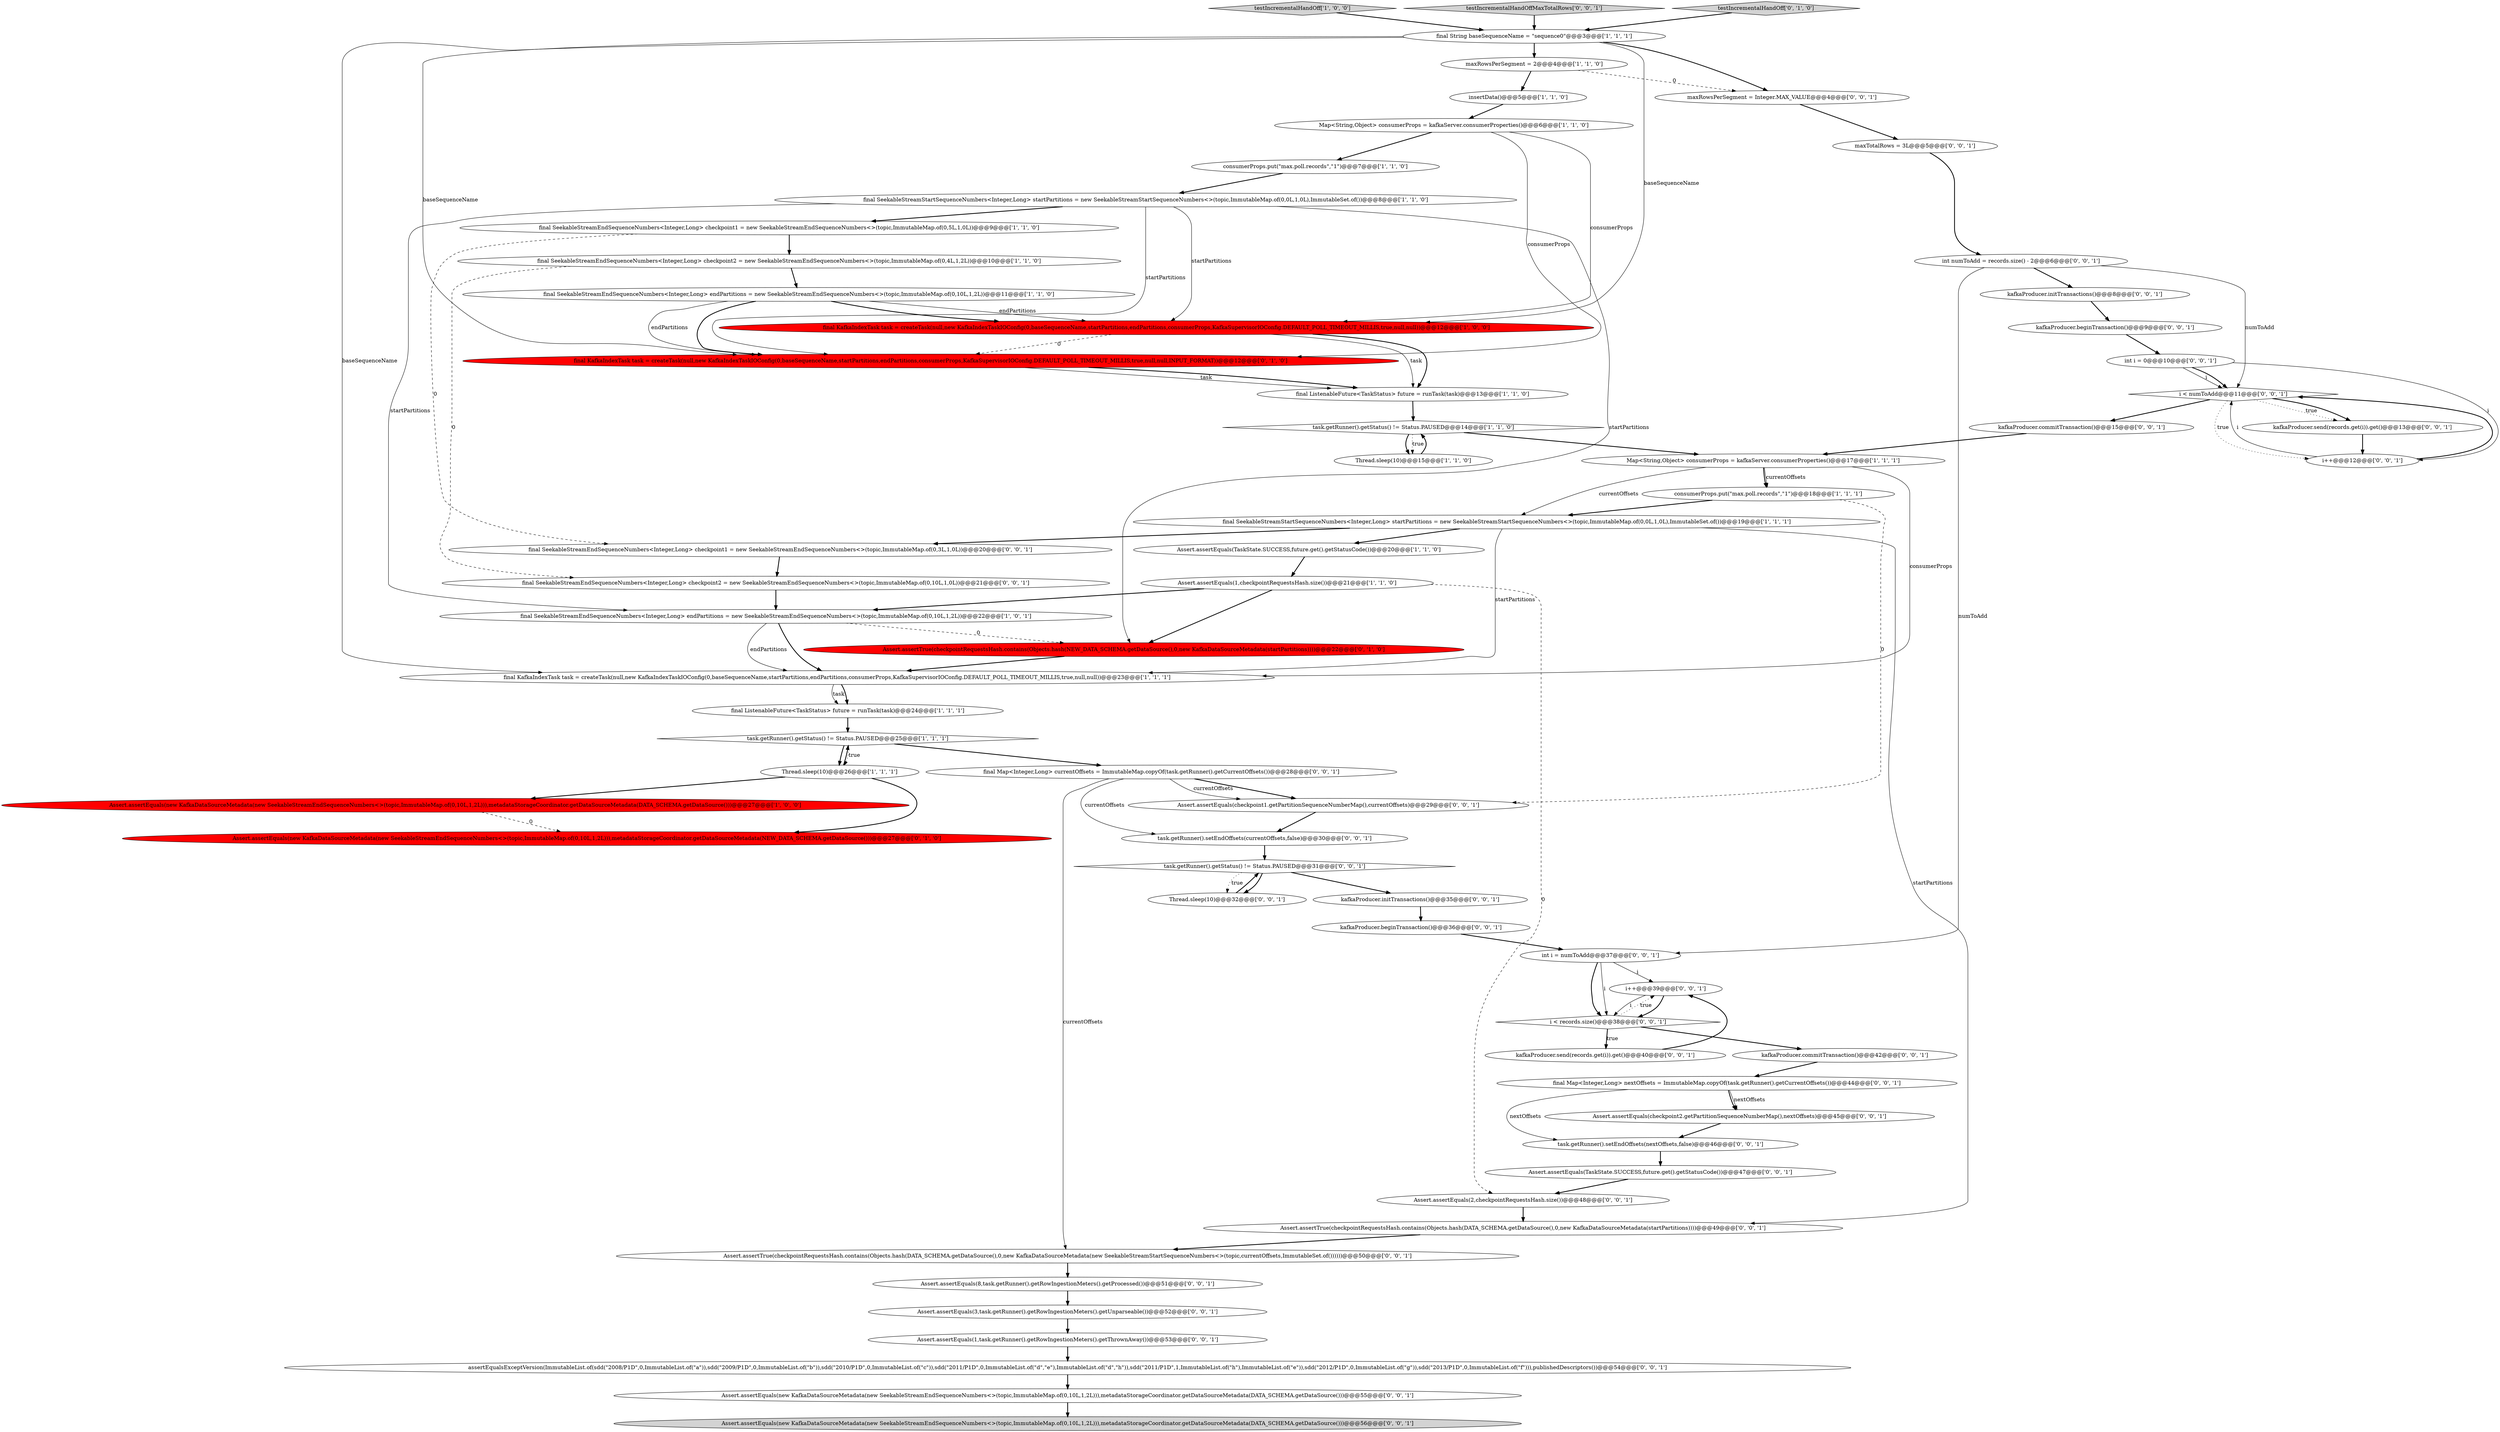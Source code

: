 digraph {
55 [style = filled, label = "Assert.assertEquals(checkpoint2.getPartitionSequenceNumberMap(),nextOffsets)@@@45@@@['0', '0', '1']", fillcolor = white, shape = ellipse image = "AAA0AAABBB3BBB"];
7 [style = filled, label = "Thread.sleep(10)@@@26@@@['1', '1', '1']", fillcolor = white, shape = ellipse image = "AAA0AAABBB1BBB"];
18 [style = filled, label = "final SeekableStreamStartSequenceNumbers<Integer,Long> startPartitions = new SeekableStreamStartSequenceNumbers<>(topic,ImmutableMap.of(0,0L,1,0L),ImmutableSet.of())@@@8@@@['1', '1', '0']", fillcolor = white, shape = ellipse image = "AAA0AAABBB1BBB"];
36 [style = filled, label = "Assert.assertEquals(8,task.getRunner().getRowIngestionMeters().getProcessed())@@@51@@@['0', '0', '1']", fillcolor = white, shape = ellipse image = "AAA0AAABBB3BBB"];
38 [style = filled, label = "Assert.assertEquals(checkpoint1.getPartitionSequenceNumberMap(),currentOffsets)@@@29@@@['0', '0', '1']", fillcolor = white, shape = ellipse image = "AAA0AAABBB3BBB"];
62 [style = filled, label = "kafkaProducer.beginTransaction()@@@9@@@['0', '0', '1']", fillcolor = white, shape = ellipse image = "AAA0AAABBB3BBB"];
65 [style = filled, label = "kafkaProducer.commitTransaction()@@@15@@@['0', '0', '1']", fillcolor = white, shape = ellipse image = "AAA0AAABBB3BBB"];
66 [style = filled, label = "kafkaProducer.initTransactions()@@@35@@@['0', '0', '1']", fillcolor = white, shape = ellipse image = "AAA0AAABBB3BBB"];
25 [style = filled, label = "Assert.assertTrue(checkpointRequestsHash.contains(Objects.hash(NEW_DATA_SCHEMA.getDataSource(),0,new KafkaDataSourceMetadata(startPartitions))))@@@22@@@['0', '1', '0']", fillcolor = red, shape = ellipse image = "AAA1AAABBB2BBB"];
54 [style = filled, label = "Assert.assertEquals(new KafkaDataSourceMetadata(new SeekableStreamEndSequenceNumbers<>(topic,ImmutableMap.of(0,10L,1,2L))),metadataStorageCoordinator.getDataSourceMetadata(DATA_SCHEMA.getDataSource()))@@@55@@@['0', '0', '1']", fillcolor = white, shape = ellipse image = "AAA0AAABBB3BBB"];
4 [style = filled, label = "Assert.assertEquals(1,checkpointRequestsHash.size())@@@21@@@['1', '1', '0']", fillcolor = white, shape = ellipse image = "AAA0AAABBB1BBB"];
17 [style = filled, label = "final KafkaIndexTask task = createTask(null,new KafkaIndexTaskIOConfig(0,baseSequenceName,startPartitions,endPartitions,consumerProps,KafkaSupervisorIOConfig.DEFAULT_POLL_TIMEOUT_MILLIS,true,null,null))@@@12@@@['1', '0', '0']", fillcolor = red, shape = ellipse image = "AAA1AAABBB1BBB"];
16 [style = filled, label = "final KafkaIndexTask task = createTask(null,new KafkaIndexTaskIOConfig(0,baseSequenceName,startPartitions,endPartitions,consumerProps,KafkaSupervisorIOConfig.DEFAULT_POLL_TIMEOUT_MILLIS,true,null,null))@@@23@@@['1', '1', '1']", fillcolor = white, shape = ellipse image = "AAA0AAABBB1BBB"];
9 [style = filled, label = "task.getRunner().getStatus() != Status.PAUSED@@@14@@@['1', '1', '0']", fillcolor = white, shape = diamond image = "AAA0AAABBB1BBB"];
24 [style = filled, label = "final SeekableStreamStartSequenceNumbers<Integer,Long> startPartitions = new SeekableStreamStartSequenceNumbers<>(topic,ImmutableMap.of(0,0L,1,0L),ImmutableSet.of())@@@19@@@['1', '1', '1']", fillcolor = white, shape = ellipse image = "AAA0AAABBB1BBB"];
32 [style = filled, label = "kafkaProducer.commitTransaction()@@@42@@@['0', '0', '1']", fillcolor = white, shape = ellipse image = "AAA0AAABBB3BBB"];
3 [style = filled, label = "consumerProps.put(\"max.poll.records\",\"1\")@@@18@@@['1', '1', '1']", fillcolor = white, shape = ellipse image = "AAA0AAABBB1BBB"];
35 [style = filled, label = "i++@@@39@@@['0', '0', '1']", fillcolor = white, shape = ellipse image = "AAA0AAABBB3BBB"];
46 [style = filled, label = "int i = 0@@@10@@@['0', '0', '1']", fillcolor = white, shape = ellipse image = "AAA0AAABBB3BBB"];
15 [style = filled, label = "insertData()@@@5@@@['1', '1', '0']", fillcolor = white, shape = ellipse image = "AAA0AAABBB1BBB"];
12 [style = filled, label = "Map<String,Object> consumerProps = kafkaServer.consumerProperties()@@@6@@@['1', '1', '0']", fillcolor = white, shape = ellipse image = "AAA0AAABBB1BBB"];
33 [style = filled, label = "Assert.assertTrue(checkpointRequestsHash.contains(Objects.hash(DATA_SCHEMA.getDataSource(),0,new KafkaDataSourceMetadata(startPartitions))))@@@49@@@['0', '0', '1']", fillcolor = white, shape = ellipse image = "AAA0AAABBB3BBB"];
47 [style = filled, label = "task.getRunner().setEndOffsets(nextOffsets,false)@@@46@@@['0', '0', '1']", fillcolor = white, shape = ellipse image = "AAA0AAABBB3BBB"];
61 [style = filled, label = "Assert.assertEquals(2,checkpointRequestsHash.size())@@@48@@@['0', '0', '1']", fillcolor = white, shape = ellipse image = "AAA0AAABBB3BBB"];
19 [style = filled, label = "final ListenableFuture<TaskStatus> future = runTask(task)@@@24@@@['1', '1', '1']", fillcolor = white, shape = ellipse image = "AAA0AAABBB1BBB"];
14 [style = filled, label = "final String baseSequenceName = \"sequence0\"@@@3@@@['1', '1', '1']", fillcolor = white, shape = ellipse image = "AAA0AAABBB1BBB"];
0 [style = filled, label = "Assert.assertEquals(TaskState.SUCCESS,future.get().getStatusCode())@@@20@@@['1', '1', '0']", fillcolor = white, shape = ellipse image = "AAA0AAABBB1BBB"];
31 [style = filled, label = "kafkaProducer.send(records.get(i)).get()@@@13@@@['0', '0', '1']", fillcolor = white, shape = ellipse image = "AAA0AAABBB3BBB"];
5 [style = filled, label = "maxRowsPerSegment = 2@@@4@@@['1', '1', '0']", fillcolor = white, shape = ellipse image = "AAA0AAABBB1BBB"];
44 [style = filled, label = "Assert.assertTrue(checkpointRequestsHash.contains(Objects.hash(DATA_SCHEMA.getDataSource(),0,new KafkaDataSourceMetadata(new SeekableStreamStartSequenceNumbers<>(topic,currentOffsets,ImmutableSet.of())))))@@@50@@@['0', '0', '1']", fillcolor = white, shape = ellipse image = "AAA0AAABBB3BBB"];
56 [style = filled, label = "maxRowsPerSegment = Integer.MAX_VALUE@@@4@@@['0', '0', '1']", fillcolor = white, shape = ellipse image = "AAA0AAABBB3BBB"];
6 [style = filled, label = "testIncrementalHandOff['1', '0', '0']", fillcolor = lightgray, shape = diamond image = "AAA0AAABBB1BBB"];
43 [style = filled, label = "task.getRunner().getStatus() != Status.PAUSED@@@31@@@['0', '0', '1']", fillcolor = white, shape = diamond image = "AAA0AAABBB3BBB"];
48 [style = filled, label = "i < records.size()@@@38@@@['0', '0', '1']", fillcolor = white, shape = diamond image = "AAA0AAABBB3BBB"];
53 [style = filled, label = "Assert.assertEquals(new KafkaDataSourceMetadata(new SeekableStreamEndSequenceNumbers<>(topic,ImmutableMap.of(0,10L,1,2L))),metadataStorageCoordinator.getDataSourceMetadata(DATA_SCHEMA.getDataSource()))@@@56@@@['0', '0', '1']", fillcolor = lightgray, shape = ellipse image = "AAA0AAABBB3BBB"];
64 [style = filled, label = "i < numToAdd@@@11@@@['0', '0', '1']", fillcolor = white, shape = diamond image = "AAA0AAABBB3BBB"];
21 [style = filled, label = "Map<String,Object> consumerProps = kafkaServer.consumerProperties()@@@17@@@['1', '1', '1']", fillcolor = white, shape = ellipse image = "AAA0AAABBB1BBB"];
22 [style = filled, label = "task.getRunner().getStatus() != Status.PAUSED@@@25@@@['1', '1', '1']", fillcolor = white, shape = diamond image = "AAA0AAABBB1BBB"];
58 [style = filled, label = "Assert.assertEquals(3,task.getRunner().getRowIngestionMeters().getUnparseable())@@@52@@@['0', '0', '1']", fillcolor = white, shape = ellipse image = "AAA0AAABBB3BBB"];
41 [style = filled, label = "Assert.assertEquals(1,task.getRunner().getRowIngestionMeters().getThrownAway())@@@53@@@['0', '0', '1']", fillcolor = white, shape = ellipse image = "AAA0AAABBB3BBB"];
34 [style = filled, label = "Thread.sleep(10)@@@32@@@['0', '0', '1']", fillcolor = white, shape = ellipse image = "AAA0AAABBB3BBB"];
40 [style = filled, label = "Assert.assertEquals(TaskState.SUCCESS,future.get().getStatusCode())@@@47@@@['0', '0', '1']", fillcolor = white, shape = ellipse image = "AAA0AAABBB3BBB"];
8 [style = filled, label = "Assert.assertEquals(new KafkaDataSourceMetadata(new SeekableStreamEndSequenceNumbers<>(topic,ImmutableMap.of(0,10L,1,2L))),metadataStorageCoordinator.getDataSourceMetadata(DATA_SCHEMA.getDataSource()))@@@27@@@['1', '0', '0']", fillcolor = red, shape = ellipse image = "AAA1AAABBB1BBB"];
37 [style = filled, label = "kafkaProducer.send(records.get(i)).get()@@@40@@@['0', '0', '1']", fillcolor = white, shape = ellipse image = "AAA0AAABBB3BBB"];
52 [style = filled, label = "kafkaProducer.beginTransaction()@@@36@@@['0', '0', '1']", fillcolor = white, shape = ellipse image = "AAA0AAABBB3BBB"];
11 [style = filled, label = "final SeekableStreamEndSequenceNumbers<Integer,Long> endPartitions = new SeekableStreamEndSequenceNumbers<>(topic,ImmutableMap.of(0,10L,1,2L))@@@11@@@['1', '1', '0']", fillcolor = white, shape = ellipse image = "AAA0AAABBB1BBB"];
29 [style = filled, label = "i++@@@12@@@['0', '0', '1']", fillcolor = white, shape = ellipse image = "AAA0AAABBB3BBB"];
2 [style = filled, label = "final SeekableStreamEndSequenceNumbers<Integer,Long> checkpoint1 = new SeekableStreamEndSequenceNumbers<>(topic,ImmutableMap.of(0,5L,1,0L))@@@9@@@['1', '1', '0']", fillcolor = white, shape = ellipse image = "AAA0AAABBB1BBB"];
20 [style = filled, label = "Thread.sleep(10)@@@15@@@['1', '1', '0']", fillcolor = white, shape = ellipse image = "AAA0AAABBB1BBB"];
59 [style = filled, label = "testIncrementalHandOffMaxTotalRows['0', '0', '1']", fillcolor = lightgray, shape = diamond image = "AAA0AAABBB3BBB"];
10 [style = filled, label = "final SeekableStreamEndSequenceNumbers<Integer,Long> endPartitions = new SeekableStreamEndSequenceNumbers<>(topic,ImmutableMap.of(0,10L,1,2L))@@@22@@@['1', '0', '1']", fillcolor = white, shape = ellipse image = "AAA0AAABBB1BBB"];
30 [style = filled, label = "maxTotalRows = 3L@@@5@@@['0', '0', '1']", fillcolor = white, shape = ellipse image = "AAA0AAABBB3BBB"];
42 [style = filled, label = "final SeekableStreamEndSequenceNumbers<Integer,Long> checkpoint1 = new SeekableStreamEndSequenceNumbers<>(topic,ImmutableMap.of(0,3L,1,0L))@@@20@@@['0', '0', '1']", fillcolor = white, shape = ellipse image = "AAA0AAABBB3BBB"];
13 [style = filled, label = "consumerProps.put(\"max.poll.records\",\"1\")@@@7@@@['1', '1', '0']", fillcolor = white, shape = ellipse image = "AAA0AAABBB1BBB"];
57 [style = filled, label = "int i = numToAdd@@@37@@@['0', '0', '1']", fillcolor = white, shape = ellipse image = "AAA0AAABBB3BBB"];
45 [style = filled, label = "final Map<Integer,Long> currentOffsets = ImmutableMap.copyOf(task.getRunner().getCurrentOffsets())@@@28@@@['0', '0', '1']", fillcolor = white, shape = ellipse image = "AAA0AAABBB3BBB"];
50 [style = filled, label = "int numToAdd = records.size() - 2@@@6@@@['0', '0', '1']", fillcolor = white, shape = ellipse image = "AAA0AAABBB3BBB"];
28 [style = filled, label = "Assert.assertEquals(new KafkaDataSourceMetadata(new SeekableStreamEndSequenceNumbers<>(topic,ImmutableMap.of(0,10L,1,2L))),metadataStorageCoordinator.getDataSourceMetadata(NEW_DATA_SCHEMA.getDataSource()))@@@27@@@['0', '1', '0']", fillcolor = red, shape = ellipse image = "AAA1AAABBB2BBB"];
26 [style = filled, label = "testIncrementalHandOff['0', '1', '0']", fillcolor = lightgray, shape = diamond image = "AAA0AAABBB2BBB"];
39 [style = filled, label = "assertEqualsExceptVersion(ImmutableList.of(sdd(\"2008/P1D\",0,ImmutableList.of(\"a\")),sdd(\"2009/P1D\",0,ImmutableList.of(\"b\")),sdd(\"2010/P1D\",0,ImmutableList.of(\"c\")),sdd(\"2011/P1D\",0,ImmutableList.of(\"d\",\"e\"),ImmutableList.of(\"d\",\"h\")),sdd(\"2011/P1D\",1,ImmutableList.of(\"h\"),ImmutableList.of(\"e\")),sdd(\"2012/P1D\",0,ImmutableList.of(\"g\")),sdd(\"2013/P1D\",0,ImmutableList.of(\"f\"))),publishedDescriptors())@@@54@@@['0', '0', '1']", fillcolor = white, shape = ellipse image = "AAA0AAABBB3BBB"];
49 [style = filled, label = "task.getRunner().setEndOffsets(currentOffsets,false)@@@30@@@['0', '0', '1']", fillcolor = white, shape = ellipse image = "AAA0AAABBB3BBB"];
63 [style = filled, label = "final Map<Integer,Long> nextOffsets = ImmutableMap.copyOf(task.getRunner().getCurrentOffsets())@@@44@@@['0', '0', '1']", fillcolor = white, shape = ellipse image = "AAA0AAABBB3BBB"];
51 [style = filled, label = "kafkaProducer.initTransactions()@@@8@@@['0', '0', '1']", fillcolor = white, shape = ellipse image = "AAA0AAABBB3BBB"];
60 [style = filled, label = "final SeekableStreamEndSequenceNumbers<Integer,Long> checkpoint2 = new SeekableStreamEndSequenceNumbers<>(topic,ImmutableMap.of(0,10L,1,0L))@@@21@@@['0', '0', '1']", fillcolor = white, shape = ellipse image = "AAA0AAABBB3BBB"];
23 [style = filled, label = "final ListenableFuture<TaskStatus> future = runTask(task)@@@13@@@['1', '1', '0']", fillcolor = white, shape = ellipse image = "AAA0AAABBB1BBB"];
1 [style = filled, label = "final SeekableStreamEndSequenceNumbers<Integer,Long> checkpoint2 = new SeekableStreamEndSequenceNumbers<>(topic,ImmutableMap.of(0,4L,1,2L))@@@10@@@['1', '1', '0']", fillcolor = white, shape = ellipse image = "AAA0AAABBB1BBB"];
27 [style = filled, label = "final KafkaIndexTask task = createTask(null,new KafkaIndexTaskIOConfig(0,baseSequenceName,startPartitions,endPartitions,consumerProps,KafkaSupervisorIOConfig.DEFAULT_POLL_TIMEOUT_MILLIS,true,null,null,INPUT_FORMAT))@@@12@@@['0', '1', '0']", fillcolor = red, shape = ellipse image = "AAA1AAABBB2BBB"];
2->42 [style = dashed, label="0"];
35->48 [style = bold, label=""];
12->17 [style = solid, label="consumerProps"];
56->30 [style = bold, label=""];
64->31 [style = dotted, label="true"];
4->25 [style = bold, label=""];
3->24 [style = bold, label=""];
20->9 [style = bold, label=""];
55->47 [style = bold, label=""];
66->52 [style = bold, label=""];
24->33 [style = solid, label="startPartitions"];
29->64 [style = solid, label="i"];
5->15 [style = bold, label=""];
42->60 [style = bold, label=""];
39->54 [style = bold, label=""];
7->8 [style = bold, label=""];
32->63 [style = bold, label=""];
63->55 [style = bold, label=""];
64->31 [style = bold, label=""];
17->23 [style = solid, label="task"];
38->49 [style = bold, label=""];
45->49 [style = solid, label="currentOffsets"];
45->38 [style = bold, label=""];
9->21 [style = bold, label=""];
54->53 [style = bold, label=""];
50->57 [style = solid, label="numToAdd"];
33->44 [style = bold, label=""];
14->16 [style = solid, label="baseSequenceName"];
16->19 [style = solid, label="task"];
12->27 [style = solid, label="consumerProps"];
21->3 [style = bold, label=""];
17->27 [style = dashed, label="0"];
40->61 [style = bold, label=""];
45->44 [style = solid, label="currentOffsets"];
62->46 [style = bold, label=""];
48->37 [style = bold, label=""];
46->29 [style = solid, label="i"];
24->0 [style = bold, label=""];
21->16 [style = solid, label="consumerProps"];
10->16 [style = solid, label="endPartitions"];
21->3 [style = solid, label="currentOffsets"];
22->7 [style = dotted, label="true"];
3->38 [style = dashed, label="0"];
26->14 [style = bold, label=""];
31->29 [style = bold, label=""];
14->56 [style = bold, label=""];
8->28 [style = dashed, label="0"];
16->19 [style = bold, label=""];
18->27 [style = solid, label="startPartitions"];
22->7 [style = bold, label=""];
1->11 [style = bold, label=""];
36->58 [style = bold, label=""];
5->56 [style = dashed, label="0"];
14->17 [style = solid, label="baseSequenceName"];
43->66 [style = bold, label=""];
57->35 [style = solid, label="i"];
63->47 [style = solid, label="nextOffsets"];
29->64 [style = bold, label=""];
48->32 [style = bold, label=""];
11->17 [style = bold, label=""];
15->12 [style = bold, label=""];
43->34 [style = bold, label=""];
19->22 [style = bold, label=""];
13->18 [style = bold, label=""];
4->10 [style = bold, label=""];
51->62 [style = bold, label=""];
22->45 [style = bold, label=""];
64->29 [style = dotted, label="true"];
47->40 [style = bold, label=""];
27->23 [style = solid, label="task"];
2->1 [style = bold, label=""];
11->27 [style = solid, label="endPartitions"];
9->20 [style = bold, label=""];
25->16 [style = bold, label=""];
17->23 [style = bold, label=""];
30->50 [style = bold, label=""];
65->21 [style = bold, label=""];
12->13 [style = bold, label=""];
7->22 [style = bold, label=""];
10->16 [style = bold, label=""];
7->28 [style = bold, label=""];
64->65 [style = bold, label=""];
63->55 [style = solid, label="nextOffsets"];
9->20 [style = dotted, label="true"];
46->64 [style = solid, label="i"];
45->38 [style = solid, label="currentOffsets"];
48->35 [style = dotted, label="true"];
37->35 [style = bold, label=""];
14->27 [style = solid, label="baseSequenceName"];
34->43 [style = bold, label=""];
18->17 [style = solid, label="startPartitions"];
10->25 [style = dashed, label="0"];
59->14 [style = bold, label=""];
24->42 [style = bold, label=""];
14->5 [style = bold, label=""];
48->37 [style = dotted, label="true"];
24->16 [style = solid, label="startPartitions"];
35->48 [style = solid, label="i"];
4->61 [style = dashed, label="0"];
44->36 [style = bold, label=""];
46->64 [style = bold, label=""];
1->60 [style = dashed, label="0"];
18->2 [style = bold, label=""];
49->43 [style = bold, label=""];
58->41 [style = bold, label=""];
18->25 [style = solid, label="startPartitions"];
43->34 [style = dotted, label="true"];
57->48 [style = bold, label=""];
6->14 [style = bold, label=""];
11->17 [style = solid, label="endPartitions"];
57->48 [style = solid, label="i"];
21->24 [style = solid, label="currentOffsets"];
0->4 [style = bold, label=""];
50->51 [style = bold, label=""];
60->10 [style = bold, label=""];
18->10 [style = solid, label="startPartitions"];
27->23 [style = bold, label=""];
52->57 [style = bold, label=""];
41->39 [style = bold, label=""];
50->64 [style = solid, label="numToAdd"];
23->9 [style = bold, label=""];
61->33 [style = bold, label=""];
11->27 [style = bold, label=""];
}
